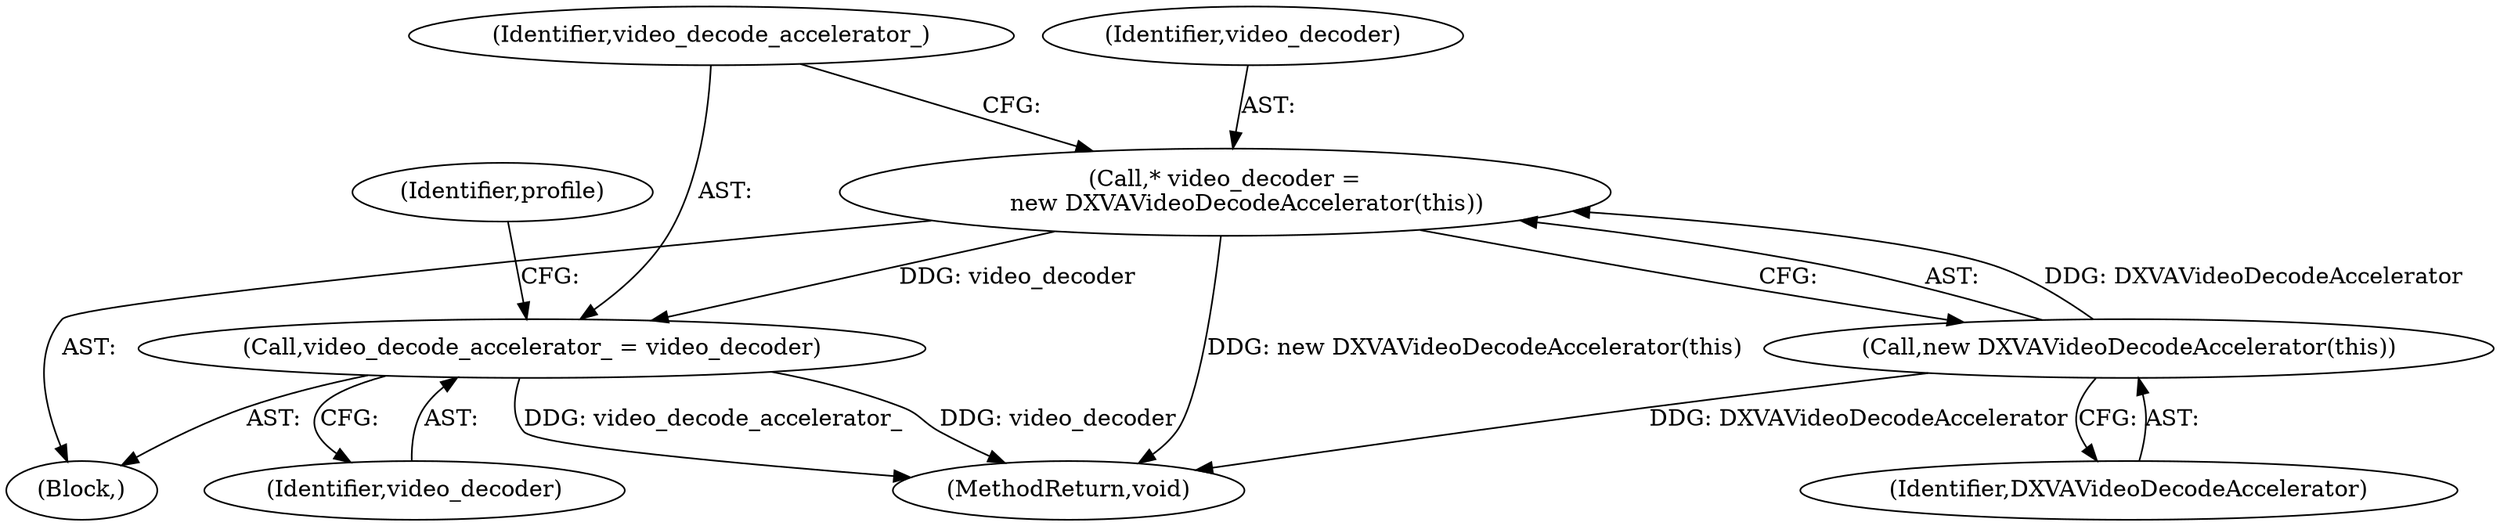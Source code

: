 digraph "0_Chrome_cd0bd79d6ebdb72183e6f0833673464cc10b3600_25@pointer" {
"1000139" [label="(Call,video_decode_accelerator_ = video_decoder)"];
"1000135" [label="(Call,* video_decoder =\n      new DXVAVideoDecodeAccelerator(this))"];
"1000137" [label="(Call,new DXVAVideoDecodeAccelerator(this))"];
"1000137" [label="(Call,new DXVAVideoDecodeAccelerator(this))"];
"1000136" [label="(Identifier,video_decoder)"];
"1000141" [label="(Identifier,video_decoder)"];
"1000145" [label="(Identifier,profile)"];
"1000140" [label="(Identifier,video_decode_accelerator_)"];
"1000103" [label="(Block,)"];
"1000135" [label="(Call,* video_decoder =\n      new DXVAVideoDecodeAccelerator(this))"];
"1000139" [label="(Call,video_decode_accelerator_ = video_decoder)"];
"1000148" [label="(MethodReturn,void)"];
"1000138" [label="(Identifier,DXVAVideoDecodeAccelerator)"];
"1000139" -> "1000103"  [label="AST: "];
"1000139" -> "1000141"  [label="CFG: "];
"1000140" -> "1000139"  [label="AST: "];
"1000141" -> "1000139"  [label="AST: "];
"1000145" -> "1000139"  [label="CFG: "];
"1000139" -> "1000148"  [label="DDG: video_decode_accelerator_"];
"1000139" -> "1000148"  [label="DDG: video_decoder"];
"1000135" -> "1000139"  [label="DDG: video_decoder"];
"1000135" -> "1000103"  [label="AST: "];
"1000135" -> "1000137"  [label="CFG: "];
"1000136" -> "1000135"  [label="AST: "];
"1000137" -> "1000135"  [label="AST: "];
"1000140" -> "1000135"  [label="CFG: "];
"1000135" -> "1000148"  [label="DDG: new DXVAVideoDecodeAccelerator(this)"];
"1000137" -> "1000135"  [label="DDG: DXVAVideoDecodeAccelerator"];
"1000137" -> "1000138"  [label="CFG: "];
"1000138" -> "1000137"  [label="AST: "];
"1000137" -> "1000148"  [label="DDG: DXVAVideoDecodeAccelerator"];
}
